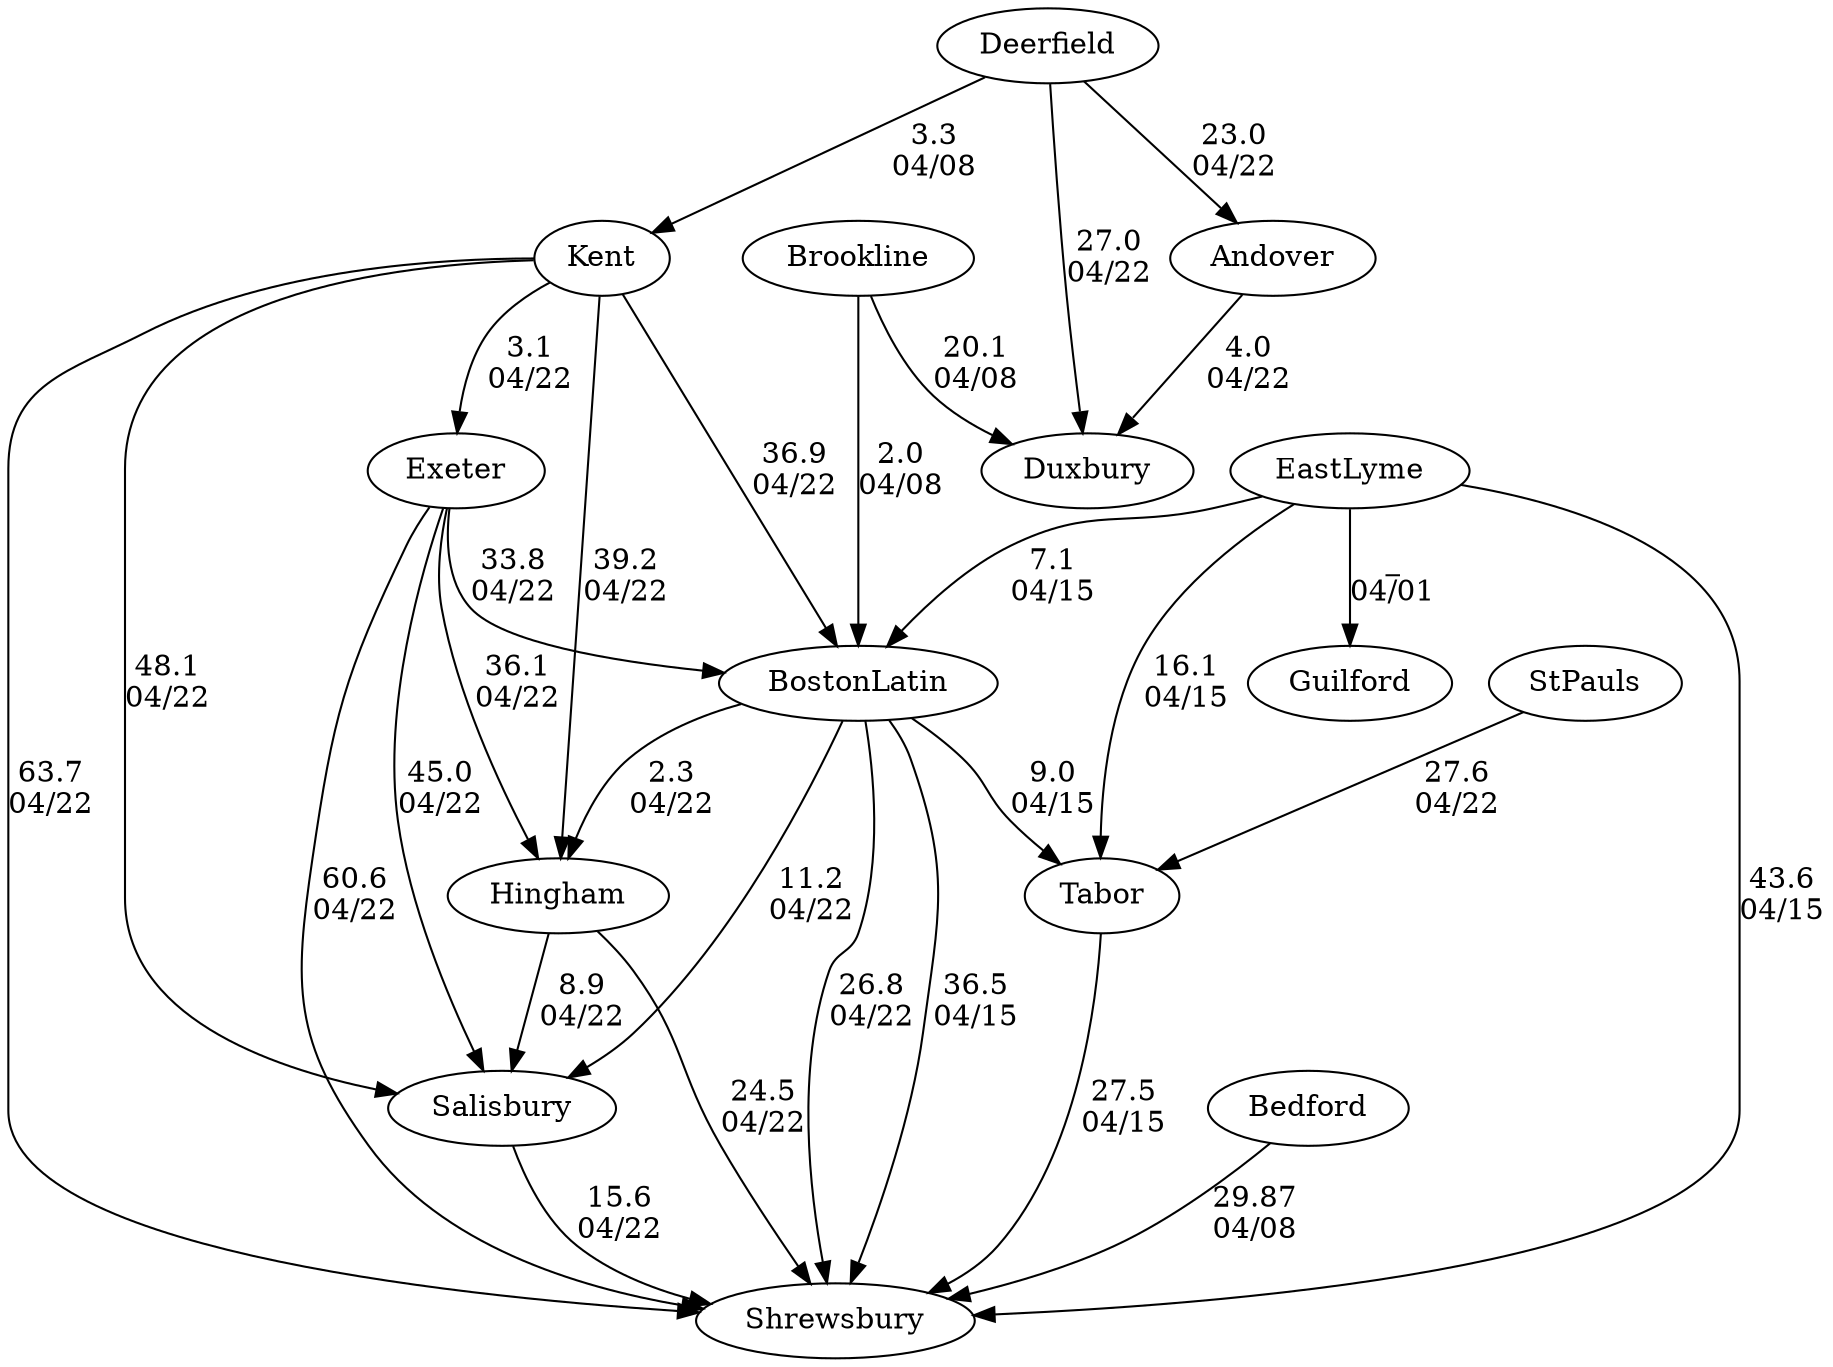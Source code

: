 digraph girls2eights {Brookline [URL="girls2eightsBrookline.html"];Deerfield [URL="girls2eightsDeerfield.html"];Salisbury [URL="girls2eightsSalisbury.html"];Bedford [URL="girls2eightsBedford.html"];Exeter [URL="girls2eightsExeter.html"];Kent [URL="girls2eightsKent.html"];Guilford [URL="girls2eightsGuilford.html"];Tabor [URL="girls2eightsTabor.html"];Hingham [URL="girls2eightsHingham.html"];Duxbury [URL="girls2eightsDuxbury.html"];BostonLatin [URL="girls2eightsBostonLatin.html"];StPauls [URL="girls2eightsStPauls.html"];Andover [URL="girls2eightsAndover.html"];Shrewsbury [URL="girls2eightsShrewsbury.html"];EastLyme [URL="girls2eightsEastLyme.html"];Deerfield -> Kent[label="3.3
04/08", weight="97", tooltip="NEIRA Girls Eights,Deerfield vs. Kent			
Distance: 1680m Conditions: Fair conditions on flat water with a gusting 10mph cross tailwind in the first 500m. Comments: Congratulations to all three Deerfield crews on impressive racing. Thank you to Parker and Meg for launching their inaugural eights season with a race against Kent School.
None", URL="http://www.row2k.com/results/resultspage.cfm?UID=99230681DE272C5FECC179DDBE0FB911&cat=1", random="random"]; 
EastLyme -> Guilford[label="_
04/01", weight="99", tooltip="NEIRA Boys & Girls Eights,Guilford High School vs East Lyme High School			
Distance: 1400m Conditions: Tailwind increasing in intensity as the races progressed. Rain throughout. Race Order GN4, G1V, B1V, BN8, G2V Comments: All floating starts. Races are not comparable. Novice races were about 150m shorter. In the Girls 2nd Varsity race, Guilford's steering wire snapped at 900m. They finished with no steering. East Lyme was ahead by open water when it snapped. Thank you East Lyme for a great day of racing
None", URL="http://www.row2k.com/results/resultspage.cfm?UID=576D40DCF411E79F5B1071832A056F2F&cat=5", random="random"]; 
EastLyme -> BostonLatin[label="7.1
04/15", weight="93", tooltip="NEIRA Boys & Girls Eights,Simsbury/Tabor Invitational			
Distance: 1500 Meters Conditions: Light wind changing throughout the day, starting as a tailwind, then a cross-wind and finishing the day as headwind. Comments: Races were floating starts, please do not compare times. In the B1 race Tabor caught a boat stopping crab at 300 meters down. In the B4, St. John's B had 2 boat stopping crabs. Also in the B4, Stonington B3 raced in this event due to illness. A special thank you to St. John's an Shrewsbury for hosting the day. Simsbury wins the Simsbury/Tabor Pincombe Cup.
None", URL="http://www.row2k.com/results/resultspage.cfm?UID=B556AC071CAC1B11C5C5DB503D2B0FF0&cat=5", random="random"]; 
EastLyme -> Tabor[label="16.1
04/15", weight="84", tooltip="NEIRA Boys & Girls Eights,Simsbury/Tabor Invitational			
Distance: 1500 Meters Conditions: Light wind changing throughout the day, starting as a tailwind, then a cross-wind and finishing the day as headwind. Comments: Races were floating starts, please do not compare times. In the B1 race Tabor caught a boat stopping crab at 300 meters down. In the B4, St. John's B had 2 boat stopping crabs. Also in the B4, Stonington B3 raced in this event due to illness. A special thank you to St. John's an Shrewsbury for hosting the day. Simsbury wins the Simsbury/Tabor Pincombe Cup.
None", URL="http://www.row2k.com/results/resultspage.cfm?UID=B556AC071CAC1B11C5C5DB503D2B0FF0&cat=5", random="random"]; 
EastLyme -> Shrewsbury[label="43.6
04/15", weight="57", tooltip="NEIRA Boys & Girls Eights,Simsbury/Tabor Invitational			
Distance: 1500 Meters Conditions: Light wind changing throughout the day, starting as a tailwind, then a cross-wind and finishing the day as headwind. Comments: Races were floating starts, please do not compare times. In the B1 race Tabor caught a boat stopping crab at 300 meters down. In the B4, St. John's B had 2 boat stopping crabs. Also in the B4, Stonington B3 raced in this event due to illness. A special thank you to St. John's an Shrewsbury for hosting the day. Simsbury wins the Simsbury/Tabor Pincombe Cup.
None", URL="http://www.row2k.com/results/resultspage.cfm?UID=B556AC071CAC1B11C5C5DB503D2B0FF0&cat=5", random="random"]; 
BostonLatin -> Tabor[label="9.0
04/15", weight="91", tooltip="NEIRA Boys & Girls Eights,Simsbury/Tabor Invitational			
Distance: 1500 Meters Conditions: Light wind changing throughout the day, starting as a tailwind, then a cross-wind and finishing the day as headwind. Comments: Races were floating starts, please do not compare times. In the B1 race Tabor caught a boat stopping crab at 300 meters down. In the B4, St. John's B had 2 boat stopping crabs. Also in the B4, Stonington B3 raced in this event due to illness. A special thank you to St. John's an Shrewsbury for hosting the day. Simsbury wins the Simsbury/Tabor Pincombe Cup.
None", URL="http://www.row2k.com/results/resultspage.cfm?UID=B556AC071CAC1B11C5C5DB503D2B0FF0&cat=5", random="random"]; 
BostonLatin -> Shrewsbury[label="36.5
04/15", weight="64", tooltip="NEIRA Boys & Girls Eights,Simsbury/Tabor Invitational			
Distance: 1500 Meters Conditions: Light wind changing throughout the day, starting as a tailwind, then a cross-wind and finishing the day as headwind. Comments: Races were floating starts, please do not compare times. In the B1 race Tabor caught a boat stopping crab at 300 meters down. In the B4, St. John's B had 2 boat stopping crabs. Also in the B4, Stonington B3 raced in this event due to illness. A special thank you to St. John's an Shrewsbury for hosting the day. Simsbury wins the Simsbury/Tabor Pincombe Cup.
None", URL="http://www.row2k.com/results/resultspage.cfm?UID=B556AC071CAC1B11C5C5DB503D2B0FF0&cat=5", random="random"]; 
Tabor -> Shrewsbury[label="27.5
04/15", weight="73", tooltip="NEIRA Boys & Girls Eights,Simsbury/Tabor Invitational			
Distance: 1500 Meters Conditions: Light wind changing throughout the day, starting as a tailwind, then a cross-wind and finishing the day as headwind. Comments: Races were floating starts, please do not compare times. In the B1 race Tabor caught a boat stopping crab at 300 meters down. In the B4, St. John's B had 2 boat stopping crabs. Also in the B4, Stonington B3 raced in this event due to illness. A special thank you to St. John's an Shrewsbury for hosting the day. Simsbury wins the Simsbury/Tabor Pincombe Cup.
None", URL="http://www.row2k.com/results/resultspage.cfm?UID=B556AC071CAC1B11C5C5DB503D2B0FF0&cat=5", random="random"]; 
StPauls -> Tabor[label="27.6
04/22", weight="73", tooltip="NEIRA Girls Eights,St. Paul's School vs Tabor Academy			
Distance: 1500 meters Conditions: Quartering tailwind which was stronger in the G3 race and lessened through the racing. Comments: Race order: G3-G2-G1-G4/5
G3 started 4 seats over the line. G4 and G5 started a full length over the line. G1 and G2 started on the line. 
Thanks to Tabor for making the trip up north to SPS.
None", URL="http://www.row2k.com/results/resultspage.cfm?UID=9EB742AEB89FEFFE280696305CA36D53&cat=1", random="random"]; 
Deerfield -> Andover[label="23.0
04/22", weight="77", tooltip="NEIRA Boys & Girls Eights,Phillips Academy Andover vs. Duxbury, St. John's Prep (Boys), Deerfield (Girls)			
Distance: 1650m Conditions: Following current, 10-15mph headwind. Comments: Order of racing: G2, B3, G1, B2, B1, G3, B4, G4. Times should not be compared as crews were started with a floating start and conditions built throughout the afternoon.
In the B4 race, Andover and St. John's Prep combined rowers to make an entry.
Thank you to Duxbury, Deerfield, and St. John's Prep for making the drive. Great day of racing for all crews.
None", URL="http://www.row2k.com/results/resultspage.cfm?UID=6106BB7A2E3E18B19D2FB62C590A2D45&cat=5", random="random"]; 
Deerfield -> Duxbury[label="27.0
04/22", weight="73", tooltip="NEIRA Boys & Girls Eights,Phillips Academy Andover vs. Duxbury, St. John's Prep (Boys), Deerfield (Girls)			
Distance: 1650m Conditions: Following current, 10-15mph headwind. Comments: Order of racing: G2, B3, G1, B2, B1, G3, B4, G4. Times should not be compared as crews were started with a floating start and conditions built throughout the afternoon.
In the B4 race, Andover and St. John's Prep combined rowers to make an entry.
Thank you to Duxbury, Deerfield, and St. John's Prep for making the drive. Great day of racing for all crews.
None", URL="http://www.row2k.com/results/resultspage.cfm?UID=6106BB7A2E3E18B19D2FB62C590A2D45&cat=5", random="random"]; 
Andover -> Duxbury[label="4.0
04/22", weight="96", tooltip="NEIRA Boys & Girls Eights,Phillips Academy Andover vs. Duxbury, St. John's Prep (Boys), Deerfield (Girls)			
Distance: 1650m Conditions: Following current, 10-15mph headwind. Comments: Order of racing: G2, B3, G1, B2, B1, G3, B4, G4. Times should not be compared as crews were started with a floating start and conditions built throughout the afternoon.
In the B4 race, Andover and St. John's Prep combined rowers to make an entry.
Thank you to Duxbury, Deerfield, and St. John's Prep for making the drive. Great day of racing for all crews.
None", URL="http://www.row2k.com/results/resultspage.cfm?UID=6106BB7A2E3E18B19D2FB62C590A2D45&cat=5", random="random"]; 
Bedford -> Shrewsbury[label="29.87
04/08", weight="71", tooltip="NEIRA Boys & Girls Eights,Shrewsbury Opener: Shrewsbury vs. Bedford vs. St. John's			
Distance: 1500 Conditions: Cross tail wind gusting to strong at times. Comments: G1V: Shrewsbury & Bedford were even at the 200m mark at which point Shrewsbury caught a boat-stopping crab resulting in a 30-45 sec stoppage. 
The Fourth Boat events in both Boy's and Girl's results are for Novice Crews.
None", URL="http://www.row2k.com/results/resultspage.cfm?UID=B8E319823F5E06EE7205EBA30FA0A509&cat=5", random="random"]; 
Brookline -> Duxbury[label="20.1
04/08", weight="80", tooltip="NEIRA Boys & Girls Eights,Brookline vs. Duxbury			
Distance: 1250 Conditions: Slight cross tailwind for all races. Comments: Girls 1v: Duxbury caught crab in the last 300m. Girls 2v: Duxbury 2v had to stop to make course correction to avoid bridge abutment. Boys 3v event started 1 length over start line.
None", URL="http://www.row2k.com/results/resultspage.cfm?UID=725E4C4CC432BCB9A050FF17EC53126E&cat=5", random="random"]; 
Kent -> Exeter[label="3.1
04/22", weight="97", tooltip="NEIRA Boys & Girls Eights,Exeter Invitational			
Distance: 1500 Conditions: Slight cross-head wind from Lane 6 Comments: Races were floating starts, please do not compare times. G1 started 100 meters over the line, G2 started 100 meters behind the line, G3 started 50 meters behind the line. A special thank you to St. John's and Shrewsbury for hosting the day. Exeter wins the Kent/Exeter point trophy. Kent win the inaugural Southborough Cup between Kent and St. John's in the B1 Race.
None", URL="http://www.row2k.com/results/resultspage.cfm?UID=400D210525A078B37DBC3D8532AEBFDB&cat=5", random="random"]; 
Kent -> BostonLatin[label="36.9
04/22", weight="64", tooltip="NEIRA Boys & Girls Eights,Exeter Invitational			
Distance: 1500 Conditions: Slight cross-head wind from Lane 6 Comments: Races were floating starts, please do not compare times. G1 started 100 meters over the line, G2 started 100 meters behind the line, G3 started 50 meters behind the line. A special thank you to St. John's and Shrewsbury for hosting the day. Exeter wins the Kent/Exeter point trophy. Kent win the inaugural Southborough Cup between Kent and St. John's in the B1 Race.
None", URL="http://www.row2k.com/results/resultspage.cfm?UID=400D210525A078B37DBC3D8532AEBFDB&cat=5", random="random"]; 
Kent -> Hingham[label="39.2
04/22", weight="61", tooltip="NEIRA Boys & Girls Eights,Exeter Invitational			
Distance: 1500 Conditions: Slight cross-head wind from Lane 6 Comments: Races were floating starts, please do not compare times. G1 started 100 meters over the line, G2 started 100 meters behind the line, G3 started 50 meters behind the line. A special thank you to St. John's and Shrewsbury for hosting the day. Exeter wins the Kent/Exeter point trophy. Kent win the inaugural Southborough Cup between Kent and St. John's in the B1 Race.
None", URL="http://www.row2k.com/results/resultspage.cfm?UID=400D210525A078B37DBC3D8532AEBFDB&cat=5", random="random"]; 
Kent -> Salisbury[label="48.1
04/22", weight="52", tooltip="NEIRA Boys & Girls Eights,Exeter Invitational			
Distance: 1500 Conditions: Slight cross-head wind from Lane 6 Comments: Races were floating starts, please do not compare times. G1 started 100 meters over the line, G2 started 100 meters behind the line, G3 started 50 meters behind the line. A special thank you to St. John's and Shrewsbury for hosting the day. Exeter wins the Kent/Exeter point trophy. Kent win the inaugural Southborough Cup between Kent and St. John's in the B1 Race.
None", URL="http://www.row2k.com/results/resultspage.cfm?UID=400D210525A078B37DBC3D8532AEBFDB&cat=5", random="random"]; 
Kent -> Shrewsbury[label="63.7
04/22", weight="37", tooltip="NEIRA Boys & Girls Eights,Exeter Invitational			
Distance: 1500 Conditions: Slight cross-head wind from Lane 6 Comments: Races were floating starts, please do not compare times. G1 started 100 meters over the line, G2 started 100 meters behind the line, G3 started 50 meters behind the line. A special thank you to St. John's and Shrewsbury for hosting the day. Exeter wins the Kent/Exeter point trophy. Kent win the inaugural Southborough Cup between Kent and St. John's in the B1 Race.
None", URL="http://www.row2k.com/results/resultspage.cfm?UID=400D210525A078B37DBC3D8532AEBFDB&cat=5", random="random"]; 
Exeter -> BostonLatin[label="33.8
04/22", weight="67", tooltip="NEIRA Boys & Girls Eights,Exeter Invitational			
Distance: 1500 Conditions: Slight cross-head wind from Lane 6 Comments: Races were floating starts, please do not compare times. G1 started 100 meters over the line, G2 started 100 meters behind the line, G3 started 50 meters behind the line. A special thank you to St. John's and Shrewsbury for hosting the day. Exeter wins the Kent/Exeter point trophy. Kent win the inaugural Southborough Cup between Kent and St. John's in the B1 Race.
None", URL="http://www.row2k.com/results/resultspage.cfm?UID=400D210525A078B37DBC3D8532AEBFDB&cat=5", random="random"]; 
Exeter -> Hingham[label="36.1
04/22", weight="64", tooltip="NEIRA Boys & Girls Eights,Exeter Invitational			
Distance: 1500 Conditions: Slight cross-head wind from Lane 6 Comments: Races were floating starts, please do not compare times. G1 started 100 meters over the line, G2 started 100 meters behind the line, G3 started 50 meters behind the line. A special thank you to St. John's and Shrewsbury for hosting the day. Exeter wins the Kent/Exeter point trophy. Kent win the inaugural Southborough Cup between Kent and St. John's in the B1 Race.
None", URL="http://www.row2k.com/results/resultspage.cfm?UID=400D210525A078B37DBC3D8532AEBFDB&cat=5", random="random"]; 
Exeter -> Salisbury[label="45.0
04/22", weight="55", tooltip="NEIRA Boys & Girls Eights,Exeter Invitational			
Distance: 1500 Conditions: Slight cross-head wind from Lane 6 Comments: Races were floating starts, please do not compare times. G1 started 100 meters over the line, G2 started 100 meters behind the line, G3 started 50 meters behind the line. A special thank you to St. John's and Shrewsbury for hosting the day. Exeter wins the Kent/Exeter point trophy. Kent win the inaugural Southborough Cup between Kent and St. John's in the B1 Race.
None", URL="http://www.row2k.com/results/resultspage.cfm?UID=400D210525A078B37DBC3D8532AEBFDB&cat=5", random="random"]; 
Exeter -> Shrewsbury[label="60.6
04/22", weight="40", tooltip="NEIRA Boys & Girls Eights,Exeter Invitational			
Distance: 1500 Conditions: Slight cross-head wind from Lane 6 Comments: Races were floating starts, please do not compare times. G1 started 100 meters over the line, G2 started 100 meters behind the line, G3 started 50 meters behind the line. A special thank you to St. John's and Shrewsbury for hosting the day. Exeter wins the Kent/Exeter point trophy. Kent win the inaugural Southborough Cup between Kent and St. John's in the B1 Race.
None", URL="http://www.row2k.com/results/resultspage.cfm?UID=400D210525A078B37DBC3D8532AEBFDB&cat=5", random="random"]; 
BostonLatin -> Hingham[label="2.3
04/22", weight="98", tooltip="NEIRA Boys & Girls Eights,Exeter Invitational			
Distance: 1500 Conditions: Slight cross-head wind from Lane 6 Comments: Races were floating starts, please do not compare times. G1 started 100 meters over the line, G2 started 100 meters behind the line, G3 started 50 meters behind the line. A special thank you to St. John's and Shrewsbury for hosting the day. Exeter wins the Kent/Exeter point trophy. Kent win the inaugural Southborough Cup between Kent and St. John's in the B1 Race.
None", URL="http://www.row2k.com/results/resultspage.cfm?UID=400D210525A078B37DBC3D8532AEBFDB&cat=5", random="random"]; 
BostonLatin -> Salisbury[label="11.2
04/22", weight="89", tooltip="NEIRA Boys & Girls Eights,Exeter Invitational			
Distance: 1500 Conditions: Slight cross-head wind from Lane 6 Comments: Races were floating starts, please do not compare times. G1 started 100 meters over the line, G2 started 100 meters behind the line, G3 started 50 meters behind the line. A special thank you to St. John's and Shrewsbury for hosting the day. Exeter wins the Kent/Exeter point trophy. Kent win the inaugural Southborough Cup between Kent and St. John's in the B1 Race.
None", URL="http://www.row2k.com/results/resultspage.cfm?UID=400D210525A078B37DBC3D8532AEBFDB&cat=5", random="random"]; 
BostonLatin -> Shrewsbury[label="26.8
04/22", weight="74", tooltip="NEIRA Boys & Girls Eights,Exeter Invitational			
Distance: 1500 Conditions: Slight cross-head wind from Lane 6 Comments: Races were floating starts, please do not compare times. G1 started 100 meters over the line, G2 started 100 meters behind the line, G3 started 50 meters behind the line. A special thank you to St. John's and Shrewsbury for hosting the day. Exeter wins the Kent/Exeter point trophy. Kent win the inaugural Southborough Cup between Kent and St. John's in the B1 Race.
None", URL="http://www.row2k.com/results/resultspage.cfm?UID=400D210525A078B37DBC3D8532AEBFDB&cat=5", random="random"]; 
Hingham -> Salisbury[label="8.9
04/22", weight="92", tooltip="NEIRA Boys & Girls Eights,Exeter Invitational			
Distance: 1500 Conditions: Slight cross-head wind from Lane 6 Comments: Races were floating starts, please do not compare times. G1 started 100 meters over the line, G2 started 100 meters behind the line, G3 started 50 meters behind the line. A special thank you to St. John's and Shrewsbury for hosting the day. Exeter wins the Kent/Exeter point trophy. Kent win the inaugural Southborough Cup between Kent and St. John's in the B1 Race.
None", URL="http://www.row2k.com/results/resultspage.cfm?UID=400D210525A078B37DBC3D8532AEBFDB&cat=5", random="random"]; 
Hingham -> Shrewsbury[label="24.5
04/22", weight="76", tooltip="NEIRA Boys & Girls Eights,Exeter Invitational			
Distance: 1500 Conditions: Slight cross-head wind from Lane 6 Comments: Races were floating starts, please do not compare times. G1 started 100 meters over the line, G2 started 100 meters behind the line, G3 started 50 meters behind the line. A special thank you to St. John's and Shrewsbury for hosting the day. Exeter wins the Kent/Exeter point trophy. Kent win the inaugural Southborough Cup between Kent and St. John's in the B1 Race.
None", URL="http://www.row2k.com/results/resultspage.cfm?UID=400D210525A078B37DBC3D8532AEBFDB&cat=5", random="random"]; 
Salisbury -> Shrewsbury[label="15.6
04/22", weight="85", tooltip="NEIRA Boys & Girls Eights,Exeter Invitational			
Distance: 1500 Conditions: Slight cross-head wind from Lane 6 Comments: Races were floating starts, please do not compare times. G1 started 100 meters over the line, G2 started 100 meters behind the line, G3 started 50 meters behind the line. A special thank you to St. John's and Shrewsbury for hosting the day. Exeter wins the Kent/Exeter point trophy. Kent win the inaugural Southborough Cup between Kent and St. John's in the B1 Race.
None", URL="http://www.row2k.com/results/resultspage.cfm?UID=400D210525A078B37DBC3D8532AEBFDB&cat=5", random="random"]; 
Brookline -> BostonLatin[label="2.0
04/08", weight="98", tooltip="NEIRA Girls Eights,Salvo Cup Girls: Boston Latin School vs. Brookline High School			
Distance: 1250 Conditions: Great day of racing! Races got a bit faster throughout the day with the tailwind building. 
To avoid confusion in seeding I put our 3v4+ race into the fourth boat results. We did not race 3V8+s today
None", URL="http://www.row2k.com/results/resultspage.cfm?UID=C052030303CD0F4B51A771933CAA5C79&cat=1", random="random"]}
